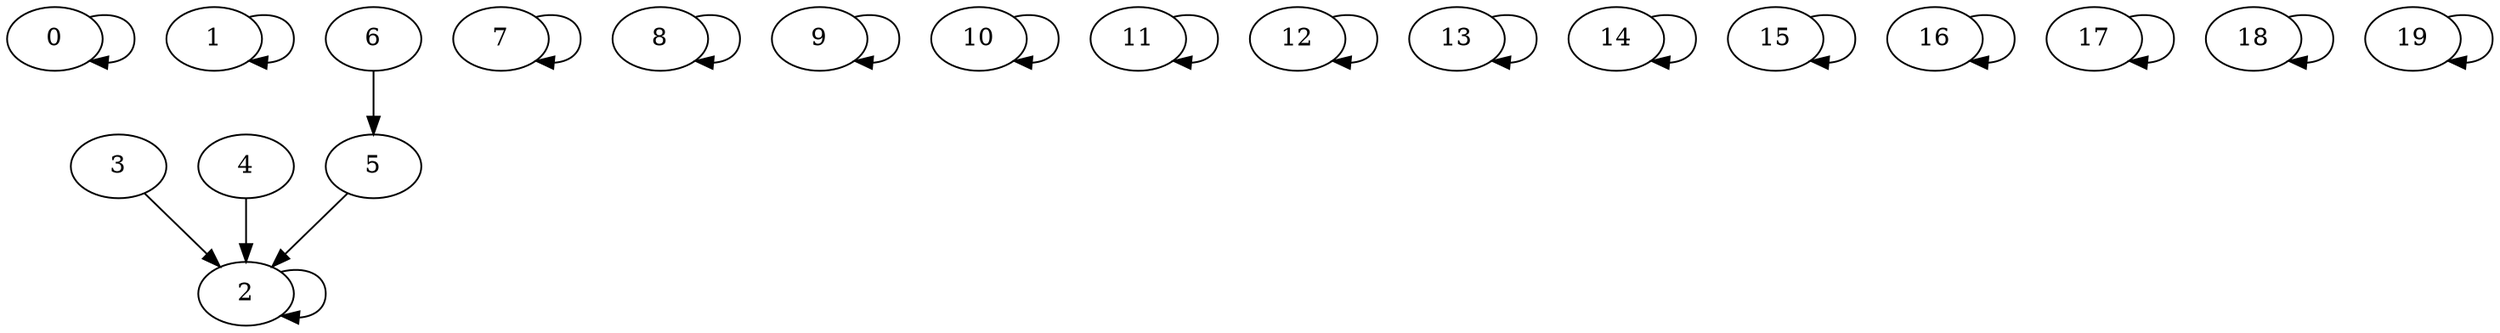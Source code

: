digraph {
	0 -> 0
	1 -> 1
	2 -> 2
	3 -> 2
	4 -> 2
	5 -> 2
	6 -> 5
	7 -> 7
	8 -> 8
	9 -> 9
	10 -> 10
	11 -> 11
	12 -> 12
	13 -> 13
	14 -> 14
	15 -> 15
	16 -> 16
	17 -> 17
	18 -> 18
	19 -> 19
}